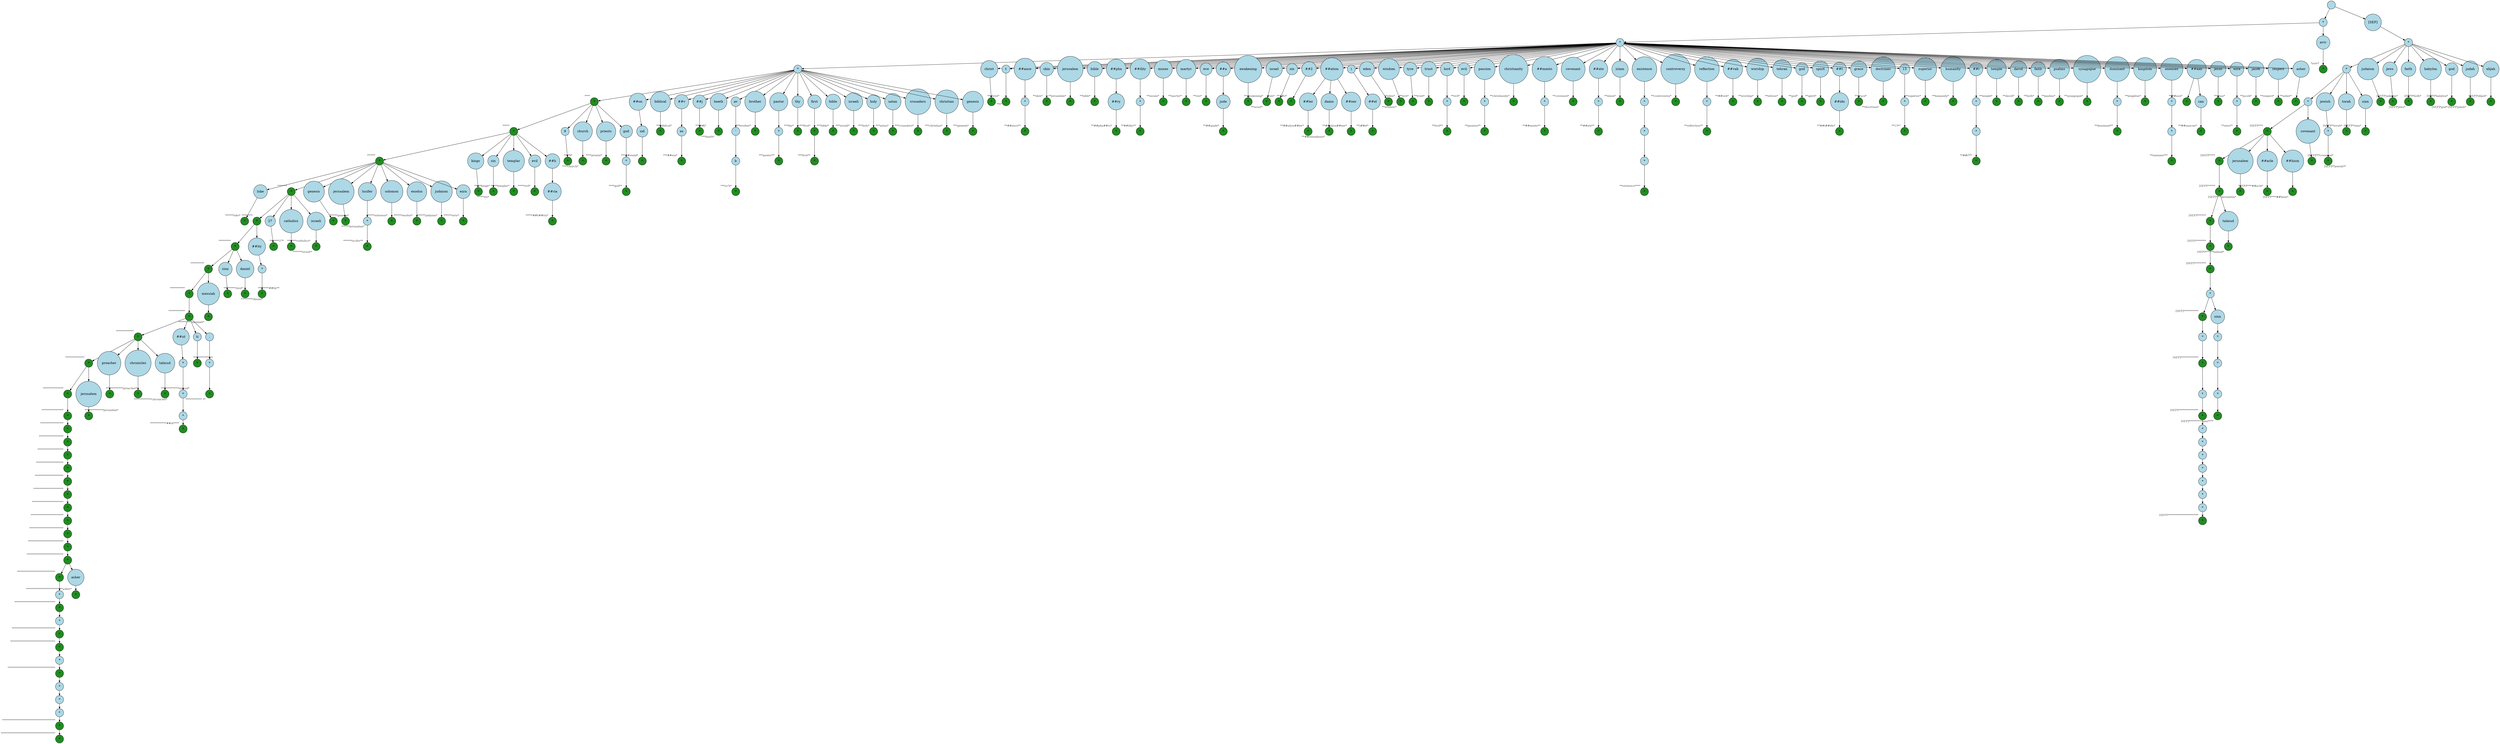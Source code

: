 digraph {
graph [
  nodesep=0.25,
  ranksep=0.3,
  splines=line
];
node [
  style=filled,
  fillcolor=lightblue,
  shape=circle
];
edge [
  arrowsize=0.8,
  color=black
];

94024784723152 [
  label=""
];
94024784762504 [
  label="*"
];
139877758635536 [
  label="*"
];
139877758633424 [
  label="*"
];
139877758645040 [
  label="*"
  xlabel=<<FONT COLOR="grey25" POINT-SIZE="12">****</FONT>>
  fillcolor="forestgreen"
  color="black"
];
139877758636544 [
  label="*"
  xlabel=<<FONT COLOR="grey25" POINT-SIZE="12">*****</FONT>>
  fillcolor="forestgreen"
  color="black"
];
139877758636640 [
  label="*"
  xlabel=<<FONT COLOR="grey25" POINT-SIZE="12">******</FONT>>
  fillcolor="forestgreen"
  color="black"
];
139881494764592 [
  label="luke"
];
139881494767536 [
  label="*"
  xlabel=<<FONT COLOR="grey25" POINT-SIZE="12">******luke*</FONT>>
  fillcolor="forestgreen"
  color="black"
];
139877758641296 [
  label="*"
  xlabel=<<FONT COLOR="grey25" POINT-SIZE="12">*******</FONT>>
  fillcolor="forestgreen"
  color="black"
];
139881494769392 [
  label="*"
  xlabel=<<FONT COLOR="grey25" POINT-SIZE="12">********</FONT>>
  fillcolor="forestgreen"
  color="black"
];
139881494765296 [
  label="*"
  xlabel=<<FONT COLOR="grey25" POINT-SIZE="12">*********</FONT>>
  fillcolor="forestgreen"
  color="black"
];
139881494758704 [
  label="*"
  xlabel=<<FONT COLOR="grey25" POINT-SIZE="12">**********</FONT>>
  fillcolor="forestgreen"
  color="black"
];
139881494767600 [
  label="*"
  xlabel=<<FONT COLOR="grey25" POINT-SIZE="12">***********</FONT>>
  fillcolor="forestgreen"
  color="black"
];
139881494770672 [
  label="*"
  xlabel=<<FONT COLOR="grey25" POINT-SIZE="12">************</FONT>>
  fillcolor="forestgreen"
  color="black"
];
139881494769840 [
  label="*"
  xlabel=<<FONT COLOR="grey25" POINT-SIZE="12">*************</FONT>>
  fillcolor="forestgreen"
  color="black"
];
139881494764528 [
  label="*"
  xlabel=<<FONT COLOR="grey25" POINT-SIZE="12">**************</FONT>>
  fillcolor="forestgreen"
  color="black"
];
139881494760624 [
  label="*"
  xlabel=<<FONT COLOR="grey25" POINT-SIZE="12">***************</FONT>>
  fillcolor="forestgreen"
  color="black"
];
139881494767024 [
  label="*"
  xlabel=<<FONT COLOR="grey25" POINT-SIZE="12">****************</FONT>>
  fillcolor="forestgreen"
  color="black"
];
139881494768112 [
  label="*"
  xlabel=<<FONT COLOR="grey25" POINT-SIZE="12">*****************</FONT>>
  fillcolor="forestgreen"
  color="black"
];
139881494764848 [
  label="*"
  xlabel=<<FONT COLOR="grey25" POINT-SIZE="12">******************</FONT>>
  fillcolor="forestgreen"
  color="black"
];
139881494772848 [
  label="*"
  xlabel=<<FONT COLOR="grey25" POINT-SIZE="12">*******************</FONT>>
  fillcolor="forestgreen"
  color="black"
];
139881494770352 [
  label="*"
  xlabel=<<FONT COLOR="grey25" POINT-SIZE="12">********************</FONT>>
  fillcolor="forestgreen"
  color="black"
];
139881494762928 [
  label="*"
  xlabel=<<FONT COLOR="grey25" POINT-SIZE="12">*********************</FONT>>
  fillcolor="forestgreen"
  color="black"
];
139881494758960 [
  label="*"
  xlabel=<<FONT COLOR="grey25" POINT-SIZE="12">**********************</FONT>>
  fillcolor="forestgreen"
  color="black"
];
139881494759984 [
  label="*"
  xlabel=<<FONT COLOR="grey25" POINT-SIZE="12">***********************</FONT>>
  fillcolor="forestgreen"
  color="black"
];
139881494365088 [
  label="*"
  xlabel=<<FONT COLOR="grey25" POINT-SIZE="12">************************</FONT>>
  fillcolor="forestgreen"
  color="black"
];
139881494370688 [
  label="*"
  xlabel=<<FONT COLOR="grey25" POINT-SIZE="12">*************************</FONT>>
  fillcolor="forestgreen"
  color="black"
];
139881494378448 [
  label="*"
  xlabel=<<FONT COLOR="grey25" POINT-SIZE="12">**************************</FONT>>
  fillcolor="forestgreen"
  color="black"
];
139881494374048 [
  label="*"
  xlabel=<<FONT COLOR="grey25" POINT-SIZE="12">***************************</FONT>>
  fillcolor="forestgreen"
  color="black"
];
139881494375488 [
  label="*"
  xlabel=<<FONT COLOR="grey25" POINT-SIZE="12">****************************</FONT>>
  fillcolor="forestgreen"
  color="black"
];
139881494371168 [
  label="*"
];
139881494367648 [
  label="*"
  xlabel=<<FONT COLOR="grey25" POINT-SIZE="12">******************************</FONT>>
  fillcolor="forestgreen"
  color="black"
];
139881494367248 [
  label="*"
];
139881494374848 [
  label="*"
  xlabel=<<FONT COLOR="grey25" POINT-SIZE="12">********************************</FONT>>
  fillcolor="forestgreen"
  color="black"
];
139881494378688 [
  label="*"
  xlabel=<<FONT COLOR="grey25" POINT-SIZE="12">*********************************</FONT>>
  fillcolor="forestgreen"
  color="black"
];
139881494377888 [
  label="*"
];
139881494374528 [
  label="*"
  xlabel=<<FONT COLOR="grey25" POINT-SIZE="12">***********************************</FONT>>
  fillcolor="forestgreen"
  color="black"
];
139881494373088 [
  label="*"
];
139881494376128 [
  label="*"
];
139881494370528 [
  label="*"
];
139881494378608 [
  label="*"
  xlabel=<<FONT COLOR="grey25" POINT-SIZE="12">***************************************</FONT>>
  fillcolor="forestgreen"
  color="black"
];
139883797610736 [
  label="*"
  xlabel=<<FONT COLOR="grey25" POINT-SIZE="12">****************************************</FONT>>
  fillcolor="forestgreen"
  color="black"
];
139881494371248 [
  label="asher"
];
139881494366688 [
  label="*"
  xlabel=<<FONT COLOR="grey25" POINT-SIZE="12">***************************asher*</FONT>>
  fillcolor="forestgreen"
  color="black"
];
139881494764144 [
  label="jerusalem"
];
139881494377488 [
  label="*"
  xlabel=<<FONT COLOR="grey25" POINT-SIZE="12">**************jerusalem*</FONT>>
  fillcolor="forestgreen"
  color="black"
];
139881494769328 [
  label="preacher"
];
139881494772016 [
  label="*"
  xlabel=<<FONT COLOR="grey25" POINT-SIZE="12">*************preacher*</FONT>>
  fillcolor="forestgreen"
  color="black"
];
139881494765808 [
  label="chronicles"
];
139881494364928 [
  label="*"
  xlabel=<<FONT COLOR="grey25" POINT-SIZE="12">*************chronicles*</FONT>>
  fillcolor="forestgreen"
  color="black"
];
139881494760496 [
  label="talmud"
];
139881494763696 [
  label="*"
  xlabel=<<FONT COLOR="grey25" POINT-SIZE="12">*************talmud*</FONT>>
  fillcolor="forestgreen"
  color="black"
];
139881494759152 [
  label="##ut"
];
139881494757936 [
  label="*"
];
139881494761520 [
  label="*"
];
139881494759024 [
  label="*"
];
139881494759600 [
  label="*"
  xlabel=<<FONT COLOR="grey25" POINT-SIZE="12">************##ut****</FONT>>
  fillcolor="forestgreen"
  color="black"
];
139881494771440 [
  label="ti"
];
139881494758256 [
  label="*"
  xlabel=<<FONT COLOR="grey25" POINT-SIZE="12">************ti*</FONT>>
  fillcolor="forestgreen"
  color="black"
];
139881494771824 [
  label="."
];
139881494764656 [
  label="*"
];
139881494760752 [
  label="*"
  xlabel=<<FONT COLOR="grey25" POINT-SIZE="12">************.**</FONT>>
  fillcolor="forestgreen"
  color="black"
];
139881494763184 [
  label="messiah"
];
139881494771056 [
  label="*"
  xlabel=<<FONT COLOR="grey25" POINT-SIZE="12">**********messiah*</FONT>>
  fillcolor="forestgreen"
  color="black"
];
139881494764976 [
  label="zion"
];
139881494768688 [
  label="*"
  xlabel=<<FONT COLOR="grey25" POINT-SIZE="12">*********zion*</FONT>>
  fillcolor="forestgreen"
  color="black"
];
139881494761840 [
  label="daniel"
];
139881494765424 [
  label="*"
  xlabel=<<FONT COLOR="grey25" POINT-SIZE="12">*********daniel*</FONT>>
  fillcolor="forestgreen"
  color="black"
];
139881494769648 [
  label="##ity"
];
139881494767984 [
  label="*"
];
139881494773616 [
  label="*"
  xlabel=<<FONT COLOR="grey25" POINT-SIZE="12">********##ity**</FONT>>
  fillcolor="forestgreen"
  color="black"
];
139881494764784 [
  label="27"
];
139881494766064 [
  label="*"
  xlabel=<<FONT COLOR="grey25" POINT-SIZE="12">*******27*</FONT>>
  fillcolor="forestgreen"
  color="black"
];
139881494765040 [
  label="catholics"
];
139881863039792 [
  label="*"
  xlabel=<<FONT COLOR="grey25" POINT-SIZE="12">*******catholics*</FONT>>
  fillcolor="forestgreen"
  color="black"
];
139881863043760 [
  label="israeli"
];
139881863052464 [
  label="*"
  xlabel=<<FONT COLOR="grey25" POINT-SIZE="12">*******israeli*</FONT>>
  fillcolor="forestgreen"
  color="black"
];
139881863040560 [
  label="genesis"
];
139881863037360 [
  label="*"
  xlabel=<<FONT COLOR="grey25" POINT-SIZE="12">******genesis*</FONT>>
  fillcolor="forestgreen"
  color="black"
];
139881863052848 [
  label="jerusalem"
];
139881863050416 [
  label="*"
  xlabel=<<FONT COLOR="grey25" POINT-SIZE="12">******jerusalem*</FONT>>
  fillcolor="forestgreen"
  color="black"
];
139881863047344 [
  label="lucifer"
];
139881863047280 [
  label="*"
];
139881863043312 [
  label="*"
  xlabel=<<FONT COLOR="grey25" POINT-SIZE="12">******lucifer**</FONT>>
  fillcolor="forestgreen"
  color="black"
];
139881863040624 [
  label="solomon"
];
139881863041008 [
  label="*"
  xlabel=<<FONT COLOR="grey25" POINT-SIZE="12">******solomon*</FONT>>
  fillcolor="forestgreen"
  color="black"
];
139881863040240 [
  label="exodus"
];
139881863041584 [
  label="*"
  xlabel=<<FONT COLOR="grey25" POINT-SIZE="12">******exodus*</FONT>>
  fillcolor="forestgreen"
  color="black"
];
139881863040880 [
  label="judaism"
];
139881863052016 [
  label="*"
  xlabel=<<FONT COLOR="grey25" POINT-SIZE="12">******judaism*</FONT>>
  fillcolor="forestgreen"
  color="black"
];
139881863053232 [
  label="ezra"
];
139881863037872 [
  label="*"
  xlabel=<<FONT COLOR="grey25" POINT-SIZE="12">******ezra*</FONT>>
  fillcolor="forestgreen"
  color="black"
];
139881863045168 [
  label="kings"
];
139881863042992 [
  label="*"
  xlabel=<<FONT COLOR="grey25" POINT-SIZE="12">*****kings*</FONT>>
  fillcolor="forestgreen"
  color="black"
];
139881863039280 [
  label="sin"
];
139881863049264 [
  label="*"
  xlabel=<<FONT COLOR="grey25" POINT-SIZE="12">*****sin*</FONT>>
  fillcolor="forestgreen"
  color="black"
];
139881863052528 [
  label="templar"
];
139881863052336 [
  label="*"
  xlabel=<<FONT COLOR="grey25" POINT-SIZE="12">*****templar*</FONT>>
  fillcolor="forestgreen"
  color="black"
];
139881863052272 [
  label="evil"
];
139881863040432 [
  label="*"
  xlabel=<<FONT COLOR="grey25" POINT-SIZE="12">*****evil*</FONT>>
  fillcolor="forestgreen"
  color="black"
];
139881863043824 [
  label="##h"
];
139881863042544 [
  label="##ria"
];
139881863051568 [
  label="*"
  xlabel=<<FONT COLOR="grey25" POINT-SIZE="12">*****##h##ria*</FONT>>
  fillcolor="forestgreen"
  color="black"
];
139877758637696 [
  label="9"
];
139881494802720 [
  label="*"
  xlabel=<<FONT COLOR="grey25" POINT-SIZE="12">****9*</FONT>>
  fillcolor="forestgreen"
  color="black"
];
139881863038320 [
  label="church"
];
139881863052720 [
  label="*"
  xlabel=<<FONT COLOR="grey25" POINT-SIZE="12">****church*</FONT>>
  fillcolor="forestgreen"
  color="black"
];
139881863043696 [
  label="priests"
];
139881863045808 [
  label="*"
  xlabel=<<FONT COLOR="grey25" POINT-SIZE="12">****priests*</FONT>>
  fillcolor="forestgreen"
  color="black"
];
139881494793024 [
  label="god"
];
139881863041776 [
  label="*"
];
139881863045552 [
  label="*"
  xlabel=<<FONT COLOR="grey25" POINT-SIZE="12">****god**</FONT>>
  fillcolor="forestgreen"
  color="black"
];
139877758635728 [
  label="##on"
];
139881863040496 [
  label="sid"
];
139881863050928 [
  label="*"
  xlabel=<<FONT COLOR="grey25" POINT-SIZE="12">***##onsid*</FONT>>
  fillcolor="forestgreen"
  color="black"
];
139881863038512 [
  label="biblical"
];
139881863047792 [
  label="*"
  xlabel=<<FONT COLOR="grey25" POINT-SIZE="12">***biblical*</FONT>>
  fillcolor="forestgreen"
  color="black"
];
139881494790192 [
  label="##v"
];
139881863048560 [
  label="es"
];
139881863045744 [
  label="*"
  xlabel=<<FONT COLOR="grey25" POINT-SIZE="12">***##ves*</FONT>>
  fillcolor="forestgreen"
  color="black"
];
139881494790336 [
  label="##j"
];
139881494795520 [
  label="*"
  xlabel=<<FONT COLOR="grey25" POINT-SIZE="12">***##j*</FONT>>
  fillcolor="forestgreen"
  color="black"
];
139881863046704 [
  label="heath"
];
139881863049456 [
  label="*"
  xlabel=<<FONT COLOR="grey25" POINT-SIZE="12">***heath*</FONT>>
  fillcolor="forestgreen"
  color="black"
];
139881494801568 [
  label="av"
];
139881494803152 [
  label="'"
];
139881494804016 [
  label="b"
];
139881863049840 [
  label="*"
  xlabel=<<FONT COLOR="grey25" POINT-SIZE="12">***av&#x27;b*</FONT>>
  fillcolor="forestgreen"
  color="black"
];
139881863043248 [
  label="brother"
];
139881863045424 [
  label="*"
  xlabel=<<FONT COLOR="grey25" POINT-SIZE="12">***brother*</FONT>>
  fillcolor="forestgreen"
  color="black"
];
139881863050224 [
  label="pastor"
];
139881863047984 [
  label="*"
];
139881863049904 [
  label="*"
  xlabel=<<FONT COLOR="grey25" POINT-SIZE="12">***pastor**</FONT>>
  fillcolor="forestgreen"
  color="black"
];
139881494794848 [
  label="thy"
];
139881494795808 [
  label="*"
  xlabel=<<FONT COLOR="grey25" POINT-SIZE="12">***thy*</FONT>>
  fillcolor="forestgreen"
  color="black"
];
139881863044208 [
  label="first"
];
139881863038384 [
  label="*"
  xlabel=<<FONT COLOR="grey25" POINT-SIZE="12">***first*</FONT>>
  fillcolor="forestgreen"
  color="black"
];
139881863037680 [
  label="*"
  xlabel=<<FONT COLOR="grey25" POINT-SIZE="12">***first**</FONT>>
  fillcolor="forestgreen"
  color="black"
];
139881863037040 [
  label="bible"
];
139881863045040 [
  label="*"
  xlabel=<<FONT COLOR="grey25" POINT-SIZE="12">***bible*</FONT>>
  fillcolor="forestgreen"
  color="black"
];
139881863037808 [
  label="israeli"
];
139881863053104 [
  label="*"
  xlabel=<<FONT COLOR="grey25" POINT-SIZE="12">***israeli*</FONT>>
  fillcolor="forestgreen"
  color="black"
];
139881494796672 [
  label="holy"
];
139881863040176 [
  label="*"
  xlabel=<<FONT COLOR="grey25" POINT-SIZE="12">***holy*</FONT>>
  fillcolor="forestgreen"
  color="black"
];
139881863039664 [
  label="satan"
];
139881863040304 [
  label="*"
  xlabel=<<FONT COLOR="grey25" POINT-SIZE="12">***satan*</FONT>>
  fillcolor="forestgreen"
  color="black"
];
139881863048816 [
  label="crusaders"
];
139881863046512 [
  label="*"
  xlabel=<<FONT COLOR="grey25" POINT-SIZE="12">***crusaders*</FONT>>
  fillcolor="forestgreen"
  color="black"
];
139881863042672 [
  label="christian"
];
139881863045488 [
  label="*"
  xlabel=<<FONT COLOR="grey25" POINT-SIZE="12">***christian*</FONT>>
  fillcolor="forestgreen"
  color="black"
];
139881863041520 [
  label="genesis"
];
139881863036976 [
  label="*"
  xlabel=<<FONT COLOR="grey25" POINT-SIZE="12">***genesis*</FONT>>
  fillcolor="forestgreen"
  color="black"
];
139881863041200 [
  label="christ"
];
139881863042288 [
  label="*"
  xlabel=<<FONT COLOR="grey25" POINT-SIZE="12">**christ*</FONT>>
  fillcolor="forestgreen"
  color="black"
];
139881494799696 [
  label="t"
];
139880128953824 [
  label="*"
  xlabel=<<FONT COLOR="grey25" POINT-SIZE="12">**t*</FONT>>
  fillcolor="forestgreen"
  color="black"
];
139881863052208 [
  label="##ance"
];
139881863050992 [
  label="*"
];
139881863043504 [
  label="*"
  xlabel=<<FONT COLOR="grey25" POINT-SIZE="12">**##ance**</FONT>>
  fillcolor="forestgreen"
  color="black"
];
139880128947728 [
  label="skin"
];
139880128951664 [
  label="*"
  xlabel=<<FONT COLOR="grey25" POINT-SIZE="12">**skin*</FONT>>
  fillcolor="forestgreen"
  color="black"
];
139881863041648 [
  label="jerusalem"
];
139881863407280 [
  label="*"
  xlabel=<<FONT COLOR="grey25" POINT-SIZE="12">**jerusalem*</FONT>>
  fillcolor="forestgreen"
  color="black"
];
139880128945232 [
  label="bible"
];
139881863413552 [
  label="*"
  xlabel=<<FONT COLOR="grey25" POINT-SIZE="12">**bible*</FONT>>
  fillcolor="forestgreen"
  color="black"
];
139880128948352 [
  label="##pha"
];
139881863400560 [
  label="##ry"
];
139881863403952 [
  label="*"
  xlabel=<<FONT COLOR="grey25" POINT-SIZE="12">**##pha##ry*</FONT>>
  fillcolor="forestgreen"
  color="black"
];
139881863397616 [
  label="##ility"
];
139881863408880 [
  label="*"
];
139881863413104 [
  label="*"
  xlabel=<<FONT COLOR="grey25" POINT-SIZE="12">**##ility**</FONT>>
  fillcolor="forestgreen"
  color="black"
];
139880128946912 [
  label="moses"
];
139881863406704 [
  label="*"
  xlabel=<<FONT COLOR="grey25" POINT-SIZE="12">**moses*</FONT>>
  fillcolor="forestgreen"
  color="black"
];
139881863413296 [
  label="martyr"
];
139881863400624 [
  label="*"
  xlabel=<<FONT COLOR="grey25" POINT-SIZE="12">**martyr*</FONT>>
  fillcolor="forestgreen"
  color="black"
];
139880128940720 [
  label="eve"
];
139880128940144 [
  label="*"
  xlabel=<<FONT COLOR="grey25" POINT-SIZE="12">**eve*</FONT>>
  fillcolor="forestgreen"
  color="black"
];
139880128941008 [
  label="##a"
];
139881863403824 [
  label="jude"
];
139881863399856 [
  label="*"
  xlabel=<<FONT COLOR="grey25" POINT-SIZE="12">**##ajude*</FONT>>
  fillcolor="forestgreen"
  color="black"
];
139881863403056 [
  label="awakening"
];
139881863412464 [
  label="*"
  xlabel=<<FONT COLOR="grey25" POINT-SIZE="12">**awakening*</FONT>>
  fillcolor="forestgreen"
  color="black"
];
139881863401136 [
  label="israel"
];
139881863402544 [
  label="*"
  xlabel=<<FONT COLOR="grey25" POINT-SIZE="12">**israel*</FONT>>
  fillcolor="forestgreen"
  color="black"
];
139880128942736 [
  label="sin"
];
139880128946624 [
  label="*"
  xlabel=<<FONT COLOR="grey25" POINT-SIZE="12">**sin*</FONT>>
  fillcolor="forestgreen"
  color="black"
];
139880128946672 [
  label="##2"
];
139880128940240 [
  label="*"
  xlabel=<<FONT COLOR="grey25" POINT-SIZE="12">**##2*</FONT>>
  fillcolor="forestgreen"
  color="black"
];
139881863398768 [
  label="##ation"
];
139881863397936 [
  label="##ler"
];
139881863401264 [
  label="*"
  xlabel=<<FONT COLOR="grey25" POINT-SIZE="12">**##ation##ler*</FONT>>
  fillcolor="forestgreen"
  color="black"
];
139881863400240 [
  label="damn"
];
139881863404208 [
  label="*"
  xlabel=<<FONT COLOR="grey25" POINT-SIZE="12">**##ationdamn*</FONT>>
  fillcolor="forestgreen"
  color="black"
];
139881863408048 [
  label="##ner"
];
139881863401968 [
  label="*"
  xlabel=<<FONT COLOR="grey25" POINT-SIZE="12">**##ation##ner*</FONT>>
  fillcolor="forestgreen"
  color="black"
];
139880128950560 [
  label=")"
];
139880128945520 [
  label="##el"
];
139881863404464 [
  label="*"
  xlabel=<<FONT COLOR="grey25" POINT-SIZE="12">**)##el*</FONT>>
  fillcolor="forestgreen"
  color="black"
];
139880128951136 [
  label="eden"
];
139880128946864 [
  label="*"
  xlabel=<<FONT COLOR="grey25" POINT-SIZE="12">**eden*</FONT>>
  fillcolor="forestgreen"
  color="black"
];
139881863398640 [
  label="wisdom"
];
139881863404848 [
  label="*"
  xlabel=<<FONT COLOR="grey25" POINT-SIZE="12">**wisdom*</FONT>>
  fillcolor="forestgreen"
  color="black"
];
139880128944320 [
  label="tyre"
];
139880128942928 [
  label="*"
  xlabel=<<FONT COLOR="grey25" POINT-SIZE="12">**tyre*</FONT>>
  fillcolor="forestgreen"
  color="black"
];
139880128942688 [
  label="trust"
];
139881863401904 [
  label="*"
  xlabel=<<FONT COLOR="grey25" POINT-SIZE="12">**trust*</FONT>>
  fillcolor="forestgreen"
  color="black"
];
139880128943120 [
  label="lord"
];
139880128939856 [
  label="*"
];
139881863409968 [
  label="*"
  xlabel=<<FONT COLOR="grey25" POINT-SIZE="12">**lord**</FONT>>
  fillcolor="forestgreen"
  color="black"
];
139880128940000 [
  label="evil"
];
139880128945712 [
  label="*"
  xlabel=<<FONT COLOR="grey25" POINT-SIZE="12">**evil*</FONT>>
  fillcolor="forestgreen"
  color="black"
];
139881863406896 [
  label="passion"
];
139881863407984 [
  label="*"
];
139881863409264 [
  label="*"
  xlabel=<<FONT COLOR="grey25" POINT-SIZE="12">**passion**</FONT>>
  fillcolor="forestgreen"
  color="black"
];
139881863402608 [
  label="christianity"
];
139881863408432 [
  label="*"
  xlabel=<<FONT COLOR="grey25" POINT-SIZE="12">**christianity*</FONT>>
  fillcolor="forestgreen"
  color="black"
];
139881863410736 [
  label="##ments"
];
139881863400944 [
  label="*"
];
139881863398896 [
  label="*"
  xlabel=<<FONT COLOR="grey25" POINT-SIZE="12">**##ments**</FONT>>
  fillcolor="forestgreen"
  color="black"
];
139881863411440 [
  label="covenant"
];
139881863412592 [
  label="*"
  xlabel=<<FONT COLOR="grey25" POINT-SIZE="12">**covenant*</FONT>>
  fillcolor="forestgreen"
  color="black"
];
139880128942496 [
  label="##ate"
];
139881863402672 [
  label="*"
];
139881863409072 [
  label="*"
  xlabel=<<FONT COLOR="grey25" POINT-SIZE="12">**##ate**</FONT>>
  fillcolor="forestgreen"
  color="black"
];
139880128938224 [
  label="islam"
];
139881863409200 [
  label="*"
  xlabel=<<FONT COLOR="grey25" POINT-SIZE="12">**islam*</FONT>>
  fillcolor="forestgreen"
  color="black"
];
139881863403184 [
  label="existence"
];
139881863411248 [
  label="*"
];
139881863408240 [
  label="*"
];
139881863397680 [
  label="*"
];
139881863408176 [
  label="*"
  xlabel=<<FONT COLOR="grey25" POINT-SIZE="12">**existence****</FONT>>
  fillcolor="forestgreen"
  color="black"
];
139881863400688 [
  label="controversy"
];
139881863412720 [
  label="*"
  xlabel=<<FONT COLOR="grey25" POINT-SIZE="12">**controversy*</FONT>>
  fillcolor="forestgreen"
  color="black"
];
139881863406512 [
  label="reflection"
];
139881863403888 [
  label="*"
];
139881863402224 [
  label="*"
  xlabel=<<FONT COLOR="grey25" POINT-SIZE="12">**reflection**</FONT>>
  fillcolor="forestgreen"
  color="black"
];
139881482228176 [
  label="##vah"
];
139881863404144 [
  label="*"
  xlabel=<<FONT COLOR="grey25" POINT-SIZE="12">**##vah*</FONT>>
  fillcolor="forestgreen"
  color="black"
];
139881863402992 [
  label="worship"
];
139881863398832 [
  label="*"
  xlabel=<<FONT COLOR="grey25" POINT-SIZE="12">**worship*</FONT>>
  fillcolor="forestgreen"
  color="black"
];
139881863413360 [
  label="tehran"
];
139881863402160 [
  label="*"
  xlabel=<<FONT COLOR="grey25" POINT-SIZE="12">**tehran*</FONT>>
  fillcolor="forestgreen"
  color="black"
];
139881482224768 [
  label="god"
];
139881482225200 [
  label="*"
  xlabel=<<FONT COLOR="grey25" POINT-SIZE="12">**god*</FONT>>
  fillcolor="forestgreen"
  color="black"
];
139881863409904 [
  label="spirit"
];
139881863406256 [
  label="*"
  xlabel=<<FONT COLOR="grey25" POINT-SIZE="12">**spirit*</FONT>>
  fillcolor="forestgreen"
  color="black"
];
139881482227024 [
  label="##t"
];
139881863410992 [
  label="##ido"
];
139881863407472 [
  label="*"
  xlabel=<<FONT COLOR="grey25" POINT-SIZE="12">**##t##ido*</FONT>>
  fillcolor="forestgreen"
  color="black"
];
139881482231152 [
  label="grace"
];
139881863409712 [
  label="*"
  xlabel=<<FONT COLOR="grey25" POINT-SIZE="12">**grace*</FONT>>
  fillcolor="forestgreen"
  color="black"
];
139881863402288 [
  label="doctrines"
];
139881863399984 [
  label="*"
  xlabel=<<FONT COLOR="grey25" POINT-SIZE="12">**doctrines*</FONT>>
  fillcolor="forestgreen"
  color="black"
];
139881482230048 [
  label="13"
];
139881482229232 [
  label="*"
];
139881482229808 [
  label="*"
  xlabel=<<FONT COLOR="grey25" POINT-SIZE="12">**13**</FONT>>
  fillcolor="forestgreen"
  color="black"
];
139881863410352 [
  label="superior"
];
139881862355632 [
  label="*"
  xlabel=<<FONT COLOR="grey25" POINT-SIZE="12">**superior*</FONT>>
  fillcolor="forestgreen"
  color="black"
];
139881862359280 [
  label="humanity"
];
139881862364464 [
  label="*"
  xlabel=<<FONT COLOR="grey25" POINT-SIZE="12">**humanity*</FONT>>
  fillcolor="forestgreen"
  color="black"
];
139881482225488 [
  label="##i"
];
139881482228800 [
  label="*"
];
139881482227744 [
  label="*"
];
139881862358128 [
  label="*"
  xlabel=<<FONT COLOR="grey25" POINT-SIZE="12">**##i***</FONT>>
  fillcolor="forestgreen"
  color="black"
];
139881862362032 [
  label="temple"
];
139881862352880 [
  label="*"
  xlabel=<<FONT COLOR="grey25" POINT-SIZE="12">**temple*</FONT>>
  fillcolor="forestgreen"
  color="black"
];
139881482232400 [
  label="david"
];
139881862364720 [
  label="*"
  xlabel=<<FONT COLOR="grey25" POINT-SIZE="12">**david*</FONT>>
  fillcolor="forestgreen"
  color="black"
];
139881482237104 [
  label="faith"
];
139881862359024 [
  label="*"
  xlabel=<<FONT COLOR="grey25" POINT-SIZE="12">**faith*</FONT>>
  fillcolor="forestgreen"
  color="black"
];
139881862362480 [
  label="psalms"
];
139881862363824 [
  label="*"
  xlabel=<<FONT COLOR="grey25" POINT-SIZE="12">**psalms*</FONT>>
  fillcolor="forestgreen"
  color="black"
];
139881862352624 [
  label="synagogue"
];
139881862358320 [
  label="*"
  xlabel=<<FONT COLOR="grey25" POINT-SIZE="12">**synagogue*</FONT>>
  fillcolor="forestgreen"
  color="black"
];
139881862354480 [
  label="dominant"
];
139881862348912 [
  label="*"
];
139881862354352 [
  label="*"
  xlabel=<<FONT COLOR="grey25" POINT-SIZE="12">**dominant**</FONT>>
  fillcolor="forestgreen"
  color="black"
];
139881862351152 [
  label="kingdom"
];
139881862352752 [
  label="*"
  xlabel=<<FONT COLOR="grey25" POINT-SIZE="12">**kingdom*</FONT>>
  fillcolor="forestgreen"
  color="black"
];
139881862354672 [
  label="enemies"
];
139881862358064 [
  label="*"
];
139881862359216 [
  label="*"
];
139881862353584 [
  label="*"
  xlabel=<<FONT COLOR="grey25" POINT-SIZE="12">**enemies***</FONT>>
  fillcolor="forestgreen"
  color="black"
];
139881482224672 [
  label="##aan"
];
139881862353200 [
  label="*"
  xlabel=<<FONT COLOR="grey25" POINT-SIZE="12">**##aan*</FONT>>
  fillcolor="forestgreen"
  color="black"
];
139881862353136 [
  label="can"
];
139881862349040 [
  label="*"
  xlabel=<<FONT COLOR="grey25" POINT-SIZE="12">**##aancan*</FONT>>
  fillcolor="forestgreen"
  color="black"
];
139881482225440 [
  label="jesus"
];
139881862351280 [
  label="*"
  xlabel=<<FONT COLOR="grey25" POINT-SIZE="12">**jesus*</FONT>>
  fillcolor="forestgreen"
  color="black"
];
139881482226592 [
  label="ezra"
];
139881482223760 [
  label="*"
];
139881862355184 [
  label="*"
  xlabel=<<FONT COLOR="grey25" POINT-SIZE="12">**ezra**</FONT>>
  fillcolor="forestgreen"
  color="black"
];
139881482224576 [
  label="jacob"
];
139881862359536 [
  label="*"
  xlabel=<<FONT COLOR="grey25" POINT-SIZE="12">**jacob*</FONT>>
  fillcolor="forestgreen"
  color="black"
];
139881862356656 [
  label="respect"
];
139881862364784 [
  label="*"
  xlabel=<<FONT COLOR="grey25" POINT-SIZE="12">**respect*</FONT>>
  fillcolor="forestgreen"
  color="black"
];
139881482231584 [
  label="asher"
];
139881862357232 [
  label="*"
  xlabel=<<FONT COLOR="grey25" POINT-SIZE="12">**asher*</FONT>>
  fillcolor="forestgreen"
  color="black"
];
139877758644752 [
  label="aviv"
];
139881482229856 [
  label="*"
  xlabel=<<FONT COLOR="grey25" POINT-SIZE="12">*aviv*</FONT>>
  fillcolor="forestgreen"
  color="black"
];
139881862185680 [
  label="[SEP]"
];
139881482227408 [
  label="*"
];
139881482237056 [
  label="*"
];
139881862354864 [
  label="*"
];
139881862359408 [
  label="*"
  xlabel=<<FONT COLOR="grey25" POINT-SIZE="12">[SEP]****</FONT>>
  fillcolor="forestgreen"
  color="black"
];
139881862351344 [
  label="*"
  xlabel=<<FONT COLOR="grey25" POINT-SIZE="12">[SEP]*****</FONT>>
  fillcolor="forestgreen"
  color="black"
];
139881862352560 [
  label="*"
  xlabel=<<FONT COLOR="grey25" POINT-SIZE="12">[SEP]******</FONT>>
  fillcolor="forestgreen"
  color="black"
];
139881862361840 [
  label="*"
  xlabel=<<FONT COLOR="grey25" POINT-SIZE="12">[SEP]*******</FONT>>
  fillcolor="forestgreen"
  color="black"
];
139881862356784 [
  label="*"
  xlabel=<<FONT COLOR="grey25" POINT-SIZE="12">[SEP]********</FONT>>
  fillcolor="forestgreen"
  color="black"
];
139881862353904 [
  label="*"
  xlabel=<<FONT COLOR="grey25" POINT-SIZE="12">[SEP]*********</FONT>>
  fillcolor="forestgreen"
  color="black"
];
139881862361264 [
  label="*"
];
139881862357104 [
  label="*"
  xlabel=<<FONT COLOR="grey25" POINT-SIZE="12">[SEP]***********</FONT>>
  fillcolor="forestgreen"
  color="black"
];
139881862356016 [
  label="*"
];
139881862360496 [
  label="*"
  xlabel=<<FONT COLOR="grey25" POINT-SIZE="12">[SEP]*************</FONT>>
  fillcolor="forestgreen"
  color="black"
];
139881862356272 [
  label="*"
];
139881862359792 [
  label="*"
  xlabel=<<FONT COLOR="grey25" POINT-SIZE="12">[SEP]***************</FONT>>
  fillcolor="forestgreen"
  color="black"
];
139881862356336 [
  label="*"
];
139881862352368 [
  label="*"
];
139881862365040 [
  label="*"
];
139881494379168 [
  label="*"
];
139881494365248 [
  label="*"
];
139881494375568 [
  label="*"
];
139881494364288 [
  label="*"
];
139881494368128 [
  label="*"
  xlabel=<<FONT COLOR="grey25" POINT-SIZE="12">[SEP]***********************</FONT>>
  fillcolor="forestgreen"
  color="black"
];
139881862350576 [
  label="sinn"
];
139881862364336 [
  label="*"
];
139881862350768 [
  label="*"
];
139881862356592 [
  label="*"
];
139881862351984 [
  label="*"
  xlabel=<<FONT COLOR="grey25" POINT-SIZE="12">[SEP]**********sinn****</FONT>>
  fillcolor="forestgreen"
  color="black"
];
139881862358448 [
  label="talmud"
];
139881862354608 [
  label="*"
  xlabel=<<FONT COLOR="grey25" POINT-SIZE="12">[SEP]******talmud*</FONT>>
  fillcolor="forestgreen"
  color="black"
];
139881862350064 [
  label="jerusalem"
];
139881862352048 [
  label="*"
  xlabel=<<FONT COLOR="grey25" POINT-SIZE="12">[SEP]****jerusalem*</FONT>>
  fillcolor="forestgreen"
  color="black"
];
139881862353840 [
  label="##acle"
];
139881862364080 [
  label="*"
  xlabel=<<FONT COLOR="grey25" POINT-SIZE="12">[SEP]****##acle*</FONT>>
  fillcolor="forestgreen"
  color="black"
];
139881862357872 [
  label="##hism"
];
139881862350704 [
  label="*"
  xlabel=<<FONT COLOR="grey25" POINT-SIZE="12">[SEP]****##hism*</FONT>>
  fillcolor="forestgreen"
  color="black"
];
139881862355312 [
  label="covenant"
];
139881862358384 [
  label="*"
  xlabel=<<FONT COLOR="grey25" POINT-SIZE="12">[SEP]***covenant*</FONT>>
  fillcolor="forestgreen"
  color="black"
];
139881862354032 [
  label="jewish"
];
139881862362800 [
  label="*"
];
139881862359152 [
  label="*"
  xlabel=<<FONT COLOR="grey25" POINT-SIZE="12">[SEP]**jewish**</FONT>>
  fillcolor="forestgreen"
  color="black"
];
139881862351408 [
  label="torah"
];
139881862350512 [
  label="*"
  xlabel=<<FONT COLOR="grey25" POINT-SIZE="12">[SEP]**torah*</FONT>>
  fillcolor="forestgreen"
  color="black"
];
139881862363952 [
  label="sinn"
];
139881862354096 [
  label="*"
  xlabel=<<FONT COLOR="grey25" POINT-SIZE="12">[SEP]**sinn*</FONT>>
  fillcolor="forestgreen"
  color="black"
];
139881862353456 [
  label="judaism"
];
139881481477360 [
  label="*"
  xlabel=<<FONT COLOR="grey25" POINT-SIZE="12">[SEP]*judaism*</FONT>>
  fillcolor="forestgreen"
  color="black"
];
139881481476016 [
  label="jews"
];
139881481474160 [
  label="*"
  xlabel=<<FONT COLOR="grey25" POINT-SIZE="12">[SEP]*jews*</FONT>>
  fillcolor="forestgreen"
  color="black"
];
139881481485808 [
  label="faith"
];
139881481472176 [
  label="*"
  xlabel=<<FONT COLOR="grey25" POINT-SIZE="12">[SEP]*faith*</FONT>>
  fillcolor="forestgreen"
  color="black"
];
139881481485872 [
  label="babylon"
];
139881481471280 [
  label="*"
  xlabel=<<FONT COLOR="grey25" POINT-SIZE="12">[SEP]*babylon*</FONT>>
  fillcolor="forestgreen"
  color="black"
];
139881481483376 [
  label="god"
];
139881481471792 [
  label="*"
  xlabel=<<FONT COLOR="grey25" POINT-SIZE="12">[SEP]*god*</FONT>>
  fillcolor="forestgreen"
  color="black"
];
139881481478256 [
  label="judah"
];
139881481482608 [
  label="*"
  xlabel=<<FONT COLOR="grey25" POINT-SIZE="12">[SEP]*judah*</FONT>>
  fillcolor="forestgreen"
  color="black"
];
139881481478448 [
  label="elijah"
];
139881481471216 [
  label="*"
  xlabel=<<FONT COLOR="grey25" POINT-SIZE="12">[SEP]*elijah*</FONT>>
  fillcolor="forestgreen"
  color="black"
];
139881494764592 -> 139881494767536 [

];
139877758636640 -> 139881494764592 [

];
139881494378608 -> 139883797610736 [

];
139881494370528 -> 139881494378608 [

];
139881494376128 -> 139881494370528 [

];
139881494373088 -> 139881494376128 [

];
139881494374528 -> 139881494373088 [

];
139881494377888 -> 139881494374528 [

];
139881494378688 -> 139881494377888 [

];
139881494374848 -> 139881494378688 [

];
139881494367248 -> 139881494374848 [

];
139881494367648 -> 139881494367248 [

];
139881494371168 -> 139881494367648 [

];
139881494375488 -> 139881494371168 [

];
139881494374048 -> 139881494375488 [

];
139881494371248 -> 139881494366688 [

];
139881494374048 -> 139881494371248 [

];
139881494378448 -> 139881494374048 [

];
139881494370688 -> 139881494378448 [

];
139881494365088 -> 139881494370688 [

];
139881494759984 -> 139881494365088 [

];
139881494758960 -> 139881494759984 [

];
139881494762928 -> 139881494758960 [

];
139881494770352 -> 139881494762928 [

];
139881494772848 -> 139881494770352 [

];
139881494764848 -> 139881494772848 [

];
139881494768112 -> 139881494764848 [

];
139881494767024 -> 139881494768112 [

];
139881494760624 -> 139881494767024 [

];
139881494764528 -> 139881494760624 [

];
139881494764144 -> 139881494377488 [

];
139881494764528 -> 139881494764144 [

];
139881494769840 -> 139881494764528 [

];
139881494769328 -> 139881494772016 [

];
139881494769840 -> 139881494769328 [

];
139881494765808 -> 139881494364928 [

];
139881494769840 -> 139881494765808 [

];
139881494760496 -> 139881494763696 [

];
139881494769840 -> 139881494760496 [

];
139881494770672 -> 139881494769840 [

];
139881494759024 -> 139881494759600 [

];
139881494761520 -> 139881494759024 [

];
139881494757936 -> 139881494761520 [

];
139881494759152 -> 139881494757936 [

];
139881494770672 -> 139881494759152 [

];
139881494771440 -> 139881494758256 [

];
139881494770672 -> 139881494771440 [

];
139881494764656 -> 139881494760752 [

];
139881494771824 -> 139881494764656 [

];
139881494770672 -> 139881494771824 [

];
139881494767600 -> 139881494770672 [

];
139881494758704 -> 139881494767600 [

];
139881494763184 -> 139881494771056 [

];
139881494758704 -> 139881494763184 [

];
139881494765296 -> 139881494758704 [

];
139881494764976 -> 139881494768688 [

];
139881494765296 -> 139881494764976 [

];
139881494761840 -> 139881494765424 [

];
139881494765296 -> 139881494761840 [

];
139881494769392 -> 139881494765296 [

];
139881494767984 -> 139881494773616 [

];
139881494769648 -> 139881494767984 [

];
139881494769392 -> 139881494769648 [

];
139877758641296 -> 139881494769392 [

];
139881494764784 -> 139881494766064 [

];
139877758641296 -> 139881494764784 [

];
139881494765040 -> 139881863039792 [

];
139877758641296 -> 139881494765040 [

];
139881863043760 -> 139881863052464 [

];
139877758641296 -> 139881863043760 [

];
139877758636640 -> 139877758641296 [

];
139881863040560 -> 139881863037360 [

];
139877758636640 -> 139881863040560 [

];
139881863052848 -> 139881863050416 [

];
139877758636640 -> 139881863052848 [

];
139881863047280 -> 139881863043312 [

];
139881863047344 -> 139881863047280 [

];
139877758636640 -> 139881863047344 [

];
139881863040624 -> 139881863041008 [

];
139877758636640 -> 139881863040624 [

];
139881863040240 -> 139881863041584 [

];
139877758636640 -> 139881863040240 [

];
139881863040880 -> 139881863052016 [

];
139877758636640 -> 139881863040880 [

];
139881863053232 -> 139881863037872 [

];
139877758636640 -> 139881863053232 [

];
139877758636544 -> 139877758636640 [

];
139881863045168 -> 139881863042992 [

];
139877758636544 -> 139881863045168 [

];
139881863039280 -> 139881863049264 [

];
139877758636544 -> 139881863039280 [

];
139881863052528 -> 139881863052336 [

];
139877758636544 -> 139881863052528 [

];
139881863052272 -> 139881863040432 [

];
139877758636544 -> 139881863052272 [

];
139881863042544 -> 139881863051568 [

];
139881863043824 -> 139881863042544 [

];
139877758636544 -> 139881863043824 [

];
139877758645040 -> 139877758636544 [

];
139877758637696 -> 139881494802720 [

];
139877758645040 -> 139877758637696 [

];
139881863038320 -> 139881863052720 [

];
139877758645040 -> 139881863038320 [

];
139881863043696 -> 139881863045808 [

];
139877758645040 -> 139881863043696 [

];
139881863041776 -> 139881863045552 [

];
139881494793024 -> 139881863041776 [

];
139877758645040 -> 139881494793024 [

];
139877758633424 -> 139877758645040 [

];
139881863040496 -> 139881863050928 [

];
139877758635728 -> 139881863040496 [

];
139877758633424 -> 139877758635728 [

];
139881863038512 -> 139881863047792 [

];
139877758633424 -> 139881863038512 [

];
139881863048560 -> 139881863045744 [

];
139881494790192 -> 139881863048560 [

];
139877758633424 -> 139881494790192 [

];
139881494790336 -> 139881494795520 [

];
139877758633424 -> 139881494790336 [

];
139881863046704 -> 139881863049456 [

];
139877758633424 -> 139881863046704 [

];
139881494804016 -> 139881863049840 [

];
139881494803152 -> 139881494804016 [

];
139881494801568 -> 139881494803152 [

];
139877758633424 -> 139881494801568 [

];
139881863043248 -> 139881863045424 [

];
139877758633424 -> 139881863043248 [

];
139881863047984 -> 139881863049904 [

];
139881863050224 -> 139881863047984 [

];
139877758633424 -> 139881863050224 [

];
139881494794848 -> 139881494795808 [

];
139877758633424 -> 139881494794848 [

];
139881863038384 -> 139881863037680 [

];
139881863044208 -> 139881863038384 [

];
139877758633424 -> 139881863044208 [

];
139881863037040 -> 139881863045040 [

];
139877758633424 -> 139881863037040 [

];
139881863037808 -> 139881863053104 [

];
139877758633424 -> 139881863037808 [

];
139881494796672 -> 139881863040176 [

];
139877758633424 -> 139881494796672 [

];
139881863039664 -> 139881863040304 [

];
139877758633424 -> 139881863039664 [

];
139881863048816 -> 139881863046512 [

];
139877758633424 -> 139881863048816 [

];
139881863042672 -> 139881863045488 [

];
139877758633424 -> 139881863042672 [

];
139881863041520 -> 139881863036976 [

];
139877758633424 -> 139881863041520 [

];
139877758635536 -> 139877758633424 [

];
139881863041200 -> 139881863042288 [

];
139877758635536 -> 139881863041200 [

];
139881494799696 -> 139880128953824 [

];
139877758635536 -> 139881494799696 [

];
139881863050992 -> 139881863043504 [

];
139881863052208 -> 139881863050992 [

];
139877758635536 -> 139881863052208 [

];
139880128947728 -> 139880128951664 [

];
139877758635536 -> 139880128947728 [

];
139881863041648 -> 139881863407280 [

];
139877758635536 -> 139881863041648 [

];
139880128945232 -> 139881863413552 [

];
139877758635536 -> 139880128945232 [

];
139881863400560 -> 139881863403952 [

];
139880128948352 -> 139881863400560 [

];
139877758635536 -> 139880128948352 [

];
139881863408880 -> 139881863413104 [

];
139881863397616 -> 139881863408880 [

];
139877758635536 -> 139881863397616 [

];
139880128946912 -> 139881863406704 [

];
139877758635536 -> 139880128946912 [

];
139881863413296 -> 139881863400624 [

];
139877758635536 -> 139881863413296 [

];
139880128940720 -> 139880128940144 [

];
139877758635536 -> 139880128940720 [

];
139881863403824 -> 139881863399856 [

];
139880128941008 -> 139881863403824 [

];
139877758635536 -> 139880128941008 [

];
139881863403056 -> 139881863412464 [

];
139877758635536 -> 139881863403056 [

];
139881863401136 -> 139881863402544 [

];
139877758635536 -> 139881863401136 [

];
139880128942736 -> 139880128946624 [

];
139877758635536 -> 139880128942736 [

];
139880128946672 -> 139880128940240 [

];
139877758635536 -> 139880128946672 [

];
139881863397936 -> 139881863401264 [

];
139881863398768 -> 139881863397936 [

];
139881863400240 -> 139881863404208 [

];
139881863398768 -> 139881863400240 [

];
139881863408048 -> 139881863401968 [

];
139881863398768 -> 139881863408048 [

];
139877758635536 -> 139881863398768 [

];
139880128945520 -> 139881863404464 [

];
139880128950560 -> 139880128945520 [

];
139877758635536 -> 139880128950560 [

];
139880128951136 -> 139880128946864 [

];
139877758635536 -> 139880128951136 [

];
139881863398640 -> 139881863404848 [

];
139877758635536 -> 139881863398640 [

];
139880128944320 -> 139880128942928 [

];
139877758635536 -> 139880128944320 [

];
139880128942688 -> 139881863401904 [

];
139877758635536 -> 139880128942688 [

];
139880128939856 -> 139881863409968 [

];
139880128943120 -> 139880128939856 [

];
139877758635536 -> 139880128943120 [

];
139880128940000 -> 139880128945712 [

];
139877758635536 -> 139880128940000 [

];
139881863407984 -> 139881863409264 [

];
139881863406896 -> 139881863407984 [

];
139877758635536 -> 139881863406896 [

];
139881863402608 -> 139881863408432 [

];
139877758635536 -> 139881863402608 [

];
139881863400944 -> 139881863398896 [

];
139881863410736 -> 139881863400944 [

];
139877758635536 -> 139881863410736 [

];
139881863411440 -> 139881863412592 [

];
139877758635536 -> 139881863411440 [

];
139881863402672 -> 139881863409072 [

];
139880128942496 -> 139881863402672 [

];
139877758635536 -> 139880128942496 [

];
139880128938224 -> 139881863409200 [

];
139877758635536 -> 139880128938224 [

];
139881863397680 -> 139881863408176 [

];
139881863408240 -> 139881863397680 [

];
139881863411248 -> 139881863408240 [

];
139881863403184 -> 139881863411248 [

];
139877758635536 -> 139881863403184 [

];
139881863400688 -> 139881863412720 [

];
139877758635536 -> 139881863400688 [

];
139881863403888 -> 139881863402224 [

];
139881863406512 -> 139881863403888 [

];
139877758635536 -> 139881863406512 [

];
139881482228176 -> 139881863404144 [

];
139877758635536 -> 139881482228176 [

];
139881863402992 -> 139881863398832 [

];
139877758635536 -> 139881863402992 [

];
139881863413360 -> 139881863402160 [

];
139877758635536 -> 139881863413360 [

];
139881482224768 -> 139881482225200 [

];
139877758635536 -> 139881482224768 [

];
139881863409904 -> 139881863406256 [

];
139877758635536 -> 139881863409904 [

];
139881863410992 -> 139881863407472 [

];
139881482227024 -> 139881863410992 [

];
139877758635536 -> 139881482227024 [

];
139881482231152 -> 139881863409712 [

];
139877758635536 -> 139881482231152 [

];
139881863402288 -> 139881863399984 [

];
139877758635536 -> 139881863402288 [

];
139881482229232 -> 139881482229808 [

];
139881482230048 -> 139881482229232 [

];
139877758635536 -> 139881482230048 [

];
139881863410352 -> 139881862355632 [

];
139877758635536 -> 139881863410352 [

];
139881862359280 -> 139881862364464 [

];
139877758635536 -> 139881862359280 [

];
139881482227744 -> 139881862358128 [

];
139881482228800 -> 139881482227744 [

];
139881482225488 -> 139881482228800 [

];
139877758635536 -> 139881482225488 [

];
139881862362032 -> 139881862352880 [

];
139877758635536 -> 139881862362032 [

];
139881482232400 -> 139881862364720 [

];
139877758635536 -> 139881482232400 [

];
139881482237104 -> 139881862359024 [

];
139877758635536 -> 139881482237104 [

];
139881862362480 -> 139881862363824 [

];
139877758635536 -> 139881862362480 [

];
139881862352624 -> 139881862358320 [

];
139877758635536 -> 139881862352624 [

];
139881862348912 -> 139881862354352 [

];
139881862354480 -> 139881862348912 [

];
139877758635536 -> 139881862354480 [

];
139881862351152 -> 139881862352752 [

];
139877758635536 -> 139881862351152 [

];
139881862359216 -> 139881862353584 [

];
139881862358064 -> 139881862359216 [

];
139881862354672 -> 139881862358064 [

];
139877758635536 -> 139881862354672 [

];
139881482224672 -> 139881862353200 [

];
139881862353136 -> 139881862349040 [

];
139881482224672 -> 139881862353136 [

];
139877758635536 -> 139881482224672 [

];
139881482225440 -> 139881862351280 [

];
139877758635536 -> 139881482225440 [

];
139881482223760 -> 139881862355184 [

];
139881482226592 -> 139881482223760 [

];
139877758635536 -> 139881482226592 [

];
139881482224576 -> 139881862359536 [

];
139877758635536 -> 139881482224576 [

];
139881862356656 -> 139881862364784 [

];
139877758635536 -> 139881862356656 [

];
139881482231584 -> 139881862357232 [

];
139877758635536 -> 139881482231584 [

];
94024784762504 -> 139877758635536 [

];
139877758644752 -> 139881482229856 [

];
94024784762504 -> 139877758644752 [

];
94024784723152 -> 94024784762504 [

];
139881494364288 -> 139881494368128 [

];
139881494375568 -> 139881494364288 [

];
139881494365248 -> 139881494375568 [

];
139881494379168 -> 139881494365248 [

];
139881862365040 -> 139881494379168 [

];
139881862352368 -> 139881862365040 [

];
139881862356336 -> 139881862352368 [

];
139881862359792 -> 139881862356336 [

];
139881862356272 -> 139881862359792 [

];
139881862360496 -> 139881862356272 [

];
139881862356016 -> 139881862360496 [

];
139881862357104 -> 139881862356016 [

];
139881862361264 -> 139881862357104 [

];
139881862356592 -> 139881862351984 [

];
139881862350768 -> 139881862356592 [

];
139881862364336 -> 139881862350768 [

];
139881862350576 -> 139881862364336 [

];
139881862361264 -> 139881862350576 [

];
139881862353904 -> 139881862361264 [

];
139881862356784 -> 139881862353904 [

];
139881862361840 -> 139881862356784 [

];
139881862352560 -> 139881862361840 [

];
139881862358448 -> 139881862354608 [

];
139881862352560 -> 139881862358448 [

];
139881862351344 -> 139881862352560 [

];
139881862359408 -> 139881862351344 [

];
139881862350064 -> 139881862352048 [

];
139881862359408 -> 139881862350064 [

];
139881862353840 -> 139881862364080 [

];
139881862359408 -> 139881862353840 [

];
139881862357872 -> 139881862350704 [

];
139881862359408 -> 139881862357872 [

];
139881862354864 -> 139881862359408 [

];
139881862355312 -> 139881862358384 [

];
139881862354864 -> 139881862355312 [

];
139881482237056 -> 139881862354864 [

];
139881862362800 -> 139881862359152 [

];
139881862354032 -> 139881862362800 [

];
139881482237056 -> 139881862354032 [

];
139881862351408 -> 139881862350512 [

];
139881482237056 -> 139881862351408 [

];
139881862363952 -> 139881862354096 [

];
139881482237056 -> 139881862363952 [

];
139881482227408 -> 139881482237056 [

];
139881862353456 -> 139881481477360 [

];
139881482227408 -> 139881862353456 [

];
139881481476016 -> 139881481474160 [

];
139881482227408 -> 139881481476016 [

];
139881481485808 -> 139881481472176 [

];
139881482227408 -> 139881481485808 [

];
139881481485872 -> 139881481471280 [

];
139881482227408 -> 139881481485872 [

];
139881481483376 -> 139881481471792 [

];
139881482227408 -> 139881481483376 [

];
139881481478256 -> 139881481482608 [

];
139881482227408 -> 139881481478256 [

];
139881481478448 -> 139881481471216 [

];
139881482227408 -> 139881481478448 [

];
139881862185680 -> 139881482227408 [

];
94024784723152 -> 139881862185680 [

];
}